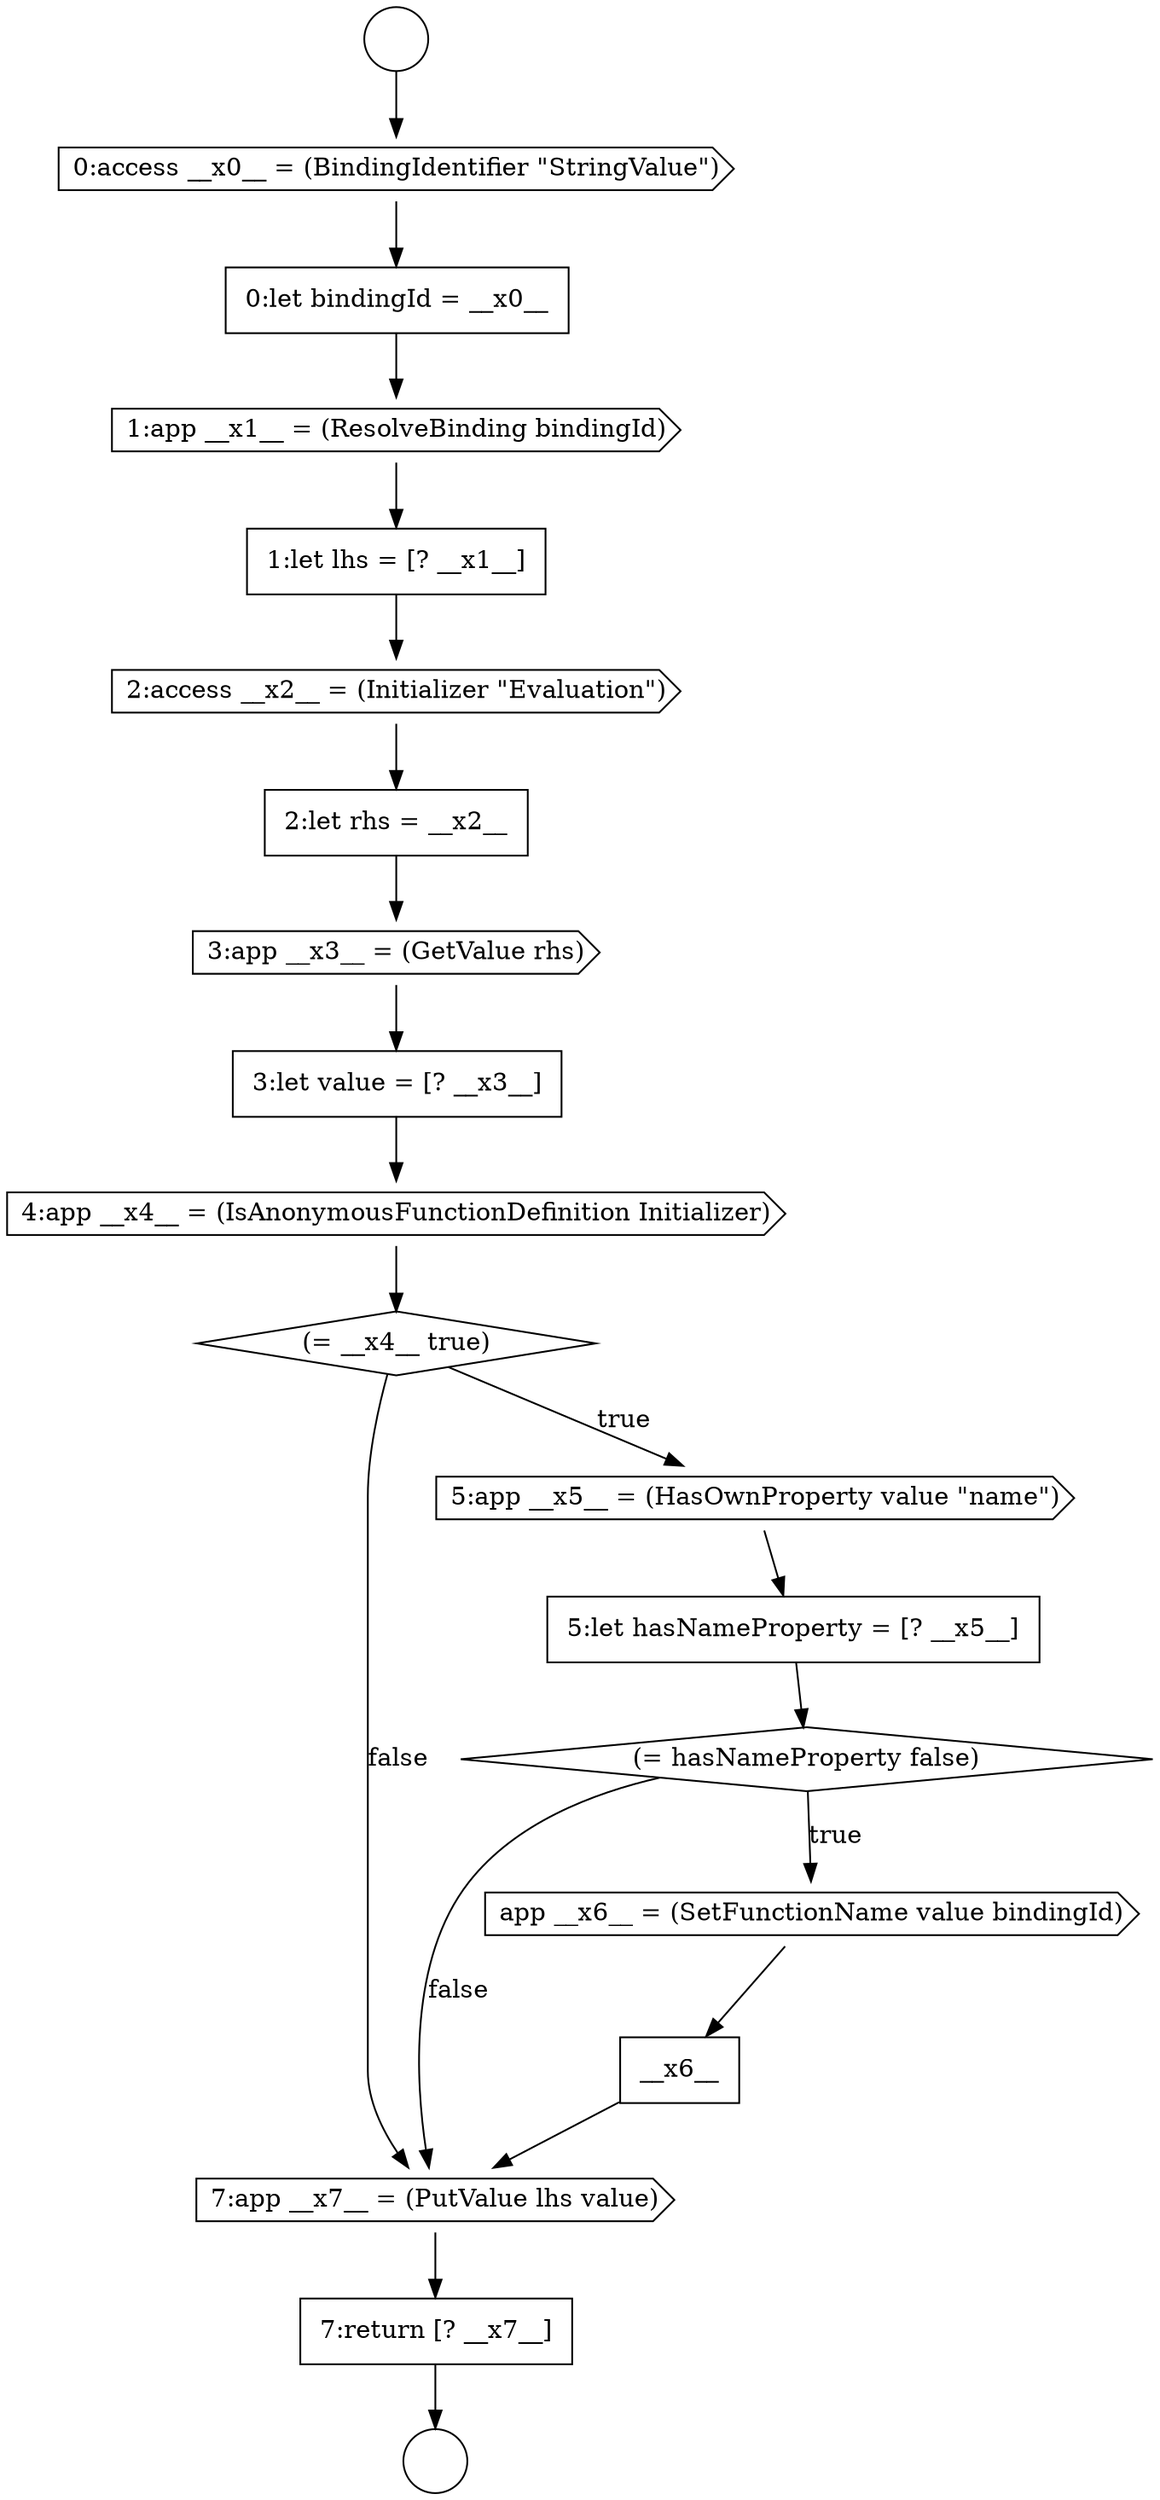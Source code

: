 digraph {
  node5793 [shape=none, margin=0, label=<<font color="black">
    <table border="0" cellborder="1" cellspacing="0" cellpadding="10">
      <tr><td align="left">3:let value = [? __x3__]</td></tr>
    </table>
  </font>> color="black" fillcolor="white" style=filled]
  node5797 [shape=none, margin=0, label=<<font color="black">
    <table border="0" cellborder="1" cellspacing="0" cellpadding="10">
      <tr><td align="left">5:let hasNameProperty = [? __x5__]</td></tr>
    </table>
  </font>> color="black" fillcolor="white" style=filled]
  node5787 [shape=none, margin=0, label=<<font color="black">
    <table border="0" cellborder="1" cellspacing="0" cellpadding="10">
      <tr><td align="left">0:let bindingId = __x0__</td></tr>
    </table>
  </font>> color="black" fillcolor="white" style=filled]
  node5794 [shape=cds, label=<<font color="black">4:app __x4__ = (IsAnonymousFunctionDefinition Initializer)</font>> color="black" fillcolor="white" style=filled]
  node5798 [shape=diamond, label=<<font color="black">(= hasNameProperty false)</font>> color="black" fillcolor="white" style=filled]
  node5801 [shape=cds, label=<<font color="black">7:app __x7__ = (PutValue lhs value)</font>> color="black" fillcolor="white" style=filled]
  node5799 [shape=cds, label=<<font color="black">app __x6__ = (SetFunctionName value bindingId)</font>> color="black" fillcolor="white" style=filled]
  node5784 [shape=circle label=" " color="black" fillcolor="white" style=filled]
  node5795 [shape=diamond, label=<<font color="black">(= __x4__ true)</font>> color="black" fillcolor="white" style=filled]
  node5785 [shape=circle label=" " color="black" fillcolor="white" style=filled]
  node5790 [shape=cds, label=<<font color="black">2:access __x2__ = (Initializer &quot;Evaluation&quot;)</font>> color="black" fillcolor="white" style=filled]
  node5800 [shape=none, margin=0, label=<<font color="black">
    <table border="0" cellborder="1" cellspacing="0" cellpadding="10">
      <tr><td align="left">__x6__</td></tr>
    </table>
  </font>> color="black" fillcolor="white" style=filled]
  node5796 [shape=cds, label=<<font color="black">5:app __x5__ = (HasOwnProperty value &quot;name&quot;)</font>> color="black" fillcolor="white" style=filled]
  node5802 [shape=none, margin=0, label=<<font color="black">
    <table border="0" cellborder="1" cellspacing="0" cellpadding="10">
      <tr><td align="left">7:return [? __x7__]</td></tr>
    </table>
  </font>> color="black" fillcolor="white" style=filled]
  node5792 [shape=cds, label=<<font color="black">3:app __x3__ = (GetValue rhs)</font>> color="black" fillcolor="white" style=filled]
  node5791 [shape=none, margin=0, label=<<font color="black">
    <table border="0" cellborder="1" cellspacing="0" cellpadding="10">
      <tr><td align="left">2:let rhs = __x2__</td></tr>
    </table>
  </font>> color="black" fillcolor="white" style=filled]
  node5786 [shape=cds, label=<<font color="black">0:access __x0__ = (BindingIdentifier &quot;StringValue&quot;)</font>> color="black" fillcolor="white" style=filled]
  node5789 [shape=none, margin=0, label=<<font color="black">
    <table border="0" cellborder="1" cellspacing="0" cellpadding="10">
      <tr><td align="left">1:let lhs = [? __x1__]</td></tr>
    </table>
  </font>> color="black" fillcolor="white" style=filled]
  node5788 [shape=cds, label=<<font color="black">1:app __x1__ = (ResolveBinding bindingId)</font>> color="black" fillcolor="white" style=filled]
  node5797 -> node5798 [ color="black"]
  node5788 -> node5789 [ color="black"]
  node5790 -> node5791 [ color="black"]
  node5800 -> node5801 [ color="black"]
  node5801 -> node5802 [ color="black"]
  node5791 -> node5792 [ color="black"]
  node5795 -> node5796 [label=<<font color="black">true</font>> color="black"]
  node5795 -> node5801 [label=<<font color="black">false</font>> color="black"]
  node5794 -> node5795 [ color="black"]
  node5798 -> node5799 [label=<<font color="black">true</font>> color="black"]
  node5798 -> node5801 [label=<<font color="black">false</font>> color="black"]
  node5787 -> node5788 [ color="black"]
  node5789 -> node5790 [ color="black"]
  node5796 -> node5797 [ color="black"]
  node5802 -> node5785 [ color="black"]
  node5786 -> node5787 [ color="black"]
  node5799 -> node5800 [ color="black"]
  node5784 -> node5786 [ color="black"]
  node5793 -> node5794 [ color="black"]
  node5792 -> node5793 [ color="black"]
}
